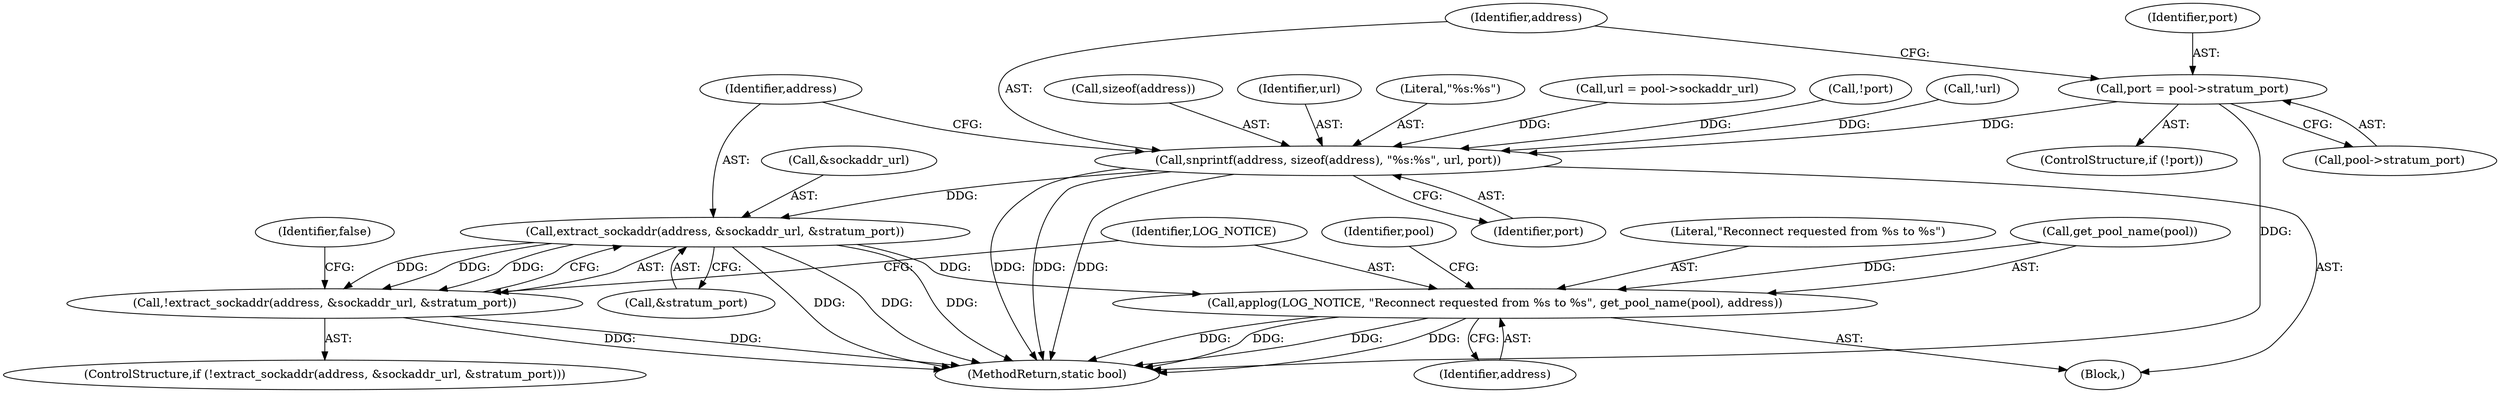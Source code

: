 digraph "0_sgminer_78cc408369bdbbd440196c93574098d1482efbce@pointer" {
"1000146" [label="(Call,port = pool->stratum_port)"];
"1000151" [label="(Call,snprintf(address, sizeof(address), \"%s:%s\", url, port))"];
"1000160" [label="(Call,extract_sockaddr(address, &sockaddr_url, &stratum_port))"];
"1000159" [label="(Call,!extract_sockaddr(address, &sockaddr_url, &stratum_port))"];
"1000168" [label="(Call,applog(LOG_NOTICE, \"Reconnect requested from %s to %s\", get_pool_name(pool), address))"];
"1000157" [label="(Identifier,port)"];
"1000175" [label="(Identifier,pool)"];
"1000162" [label="(Call,&sockaddr_url)"];
"1000153" [label="(Call,sizeof(address))"];
"1000156" [label="(Identifier,url)"];
"1000168" [label="(Call,applog(LOG_NOTICE, \"Reconnect requested from %s to %s\", get_pool_name(pool), address))"];
"1000155" [label="(Literal,\"%s:%s\")"];
"1000173" [label="(Identifier,address)"];
"1000170" [label="(Literal,\"Reconnect requested from %s to %s\")"];
"1000161" [label="(Identifier,address)"];
"1000151" [label="(Call,snprintf(address, sizeof(address), \"%s:%s\", url, port))"];
"1000164" [label="(Call,&stratum_port)"];
"1000147" [label="(Identifier,port)"];
"1000160" [label="(Call,extract_sockaddr(address, &sockaddr_url, &stratum_port))"];
"1000169" [label="(Identifier,LOG_NOTICE)"];
"1000230" [label="(MethodReturn,static bool)"];
"1000104" [label="(Block,)"];
"1000128" [label="(Call,!url)"];
"1000152" [label="(Identifier,address)"];
"1000158" [label="(ControlStructure,if (!extract_sockaddr(address, &sockaddr_url, &stratum_port)))"];
"1000167" [label="(Identifier,false)"];
"1000148" [label="(Call,pool->stratum_port)"];
"1000146" [label="(Call,port = pool->stratum_port)"];
"1000171" [label="(Call,get_pool_name(pool))"];
"1000130" [label="(Call,url = pool->sockaddr_url)"];
"1000159" [label="(Call,!extract_sockaddr(address, &sockaddr_url, &stratum_port))"];
"1000143" [label="(ControlStructure,if (!port))"];
"1000144" [label="(Call,!port)"];
"1000146" -> "1000143"  [label="AST: "];
"1000146" -> "1000148"  [label="CFG: "];
"1000147" -> "1000146"  [label="AST: "];
"1000148" -> "1000146"  [label="AST: "];
"1000152" -> "1000146"  [label="CFG: "];
"1000146" -> "1000230"  [label="DDG: "];
"1000146" -> "1000151"  [label="DDG: "];
"1000151" -> "1000104"  [label="AST: "];
"1000151" -> "1000157"  [label="CFG: "];
"1000152" -> "1000151"  [label="AST: "];
"1000153" -> "1000151"  [label="AST: "];
"1000155" -> "1000151"  [label="AST: "];
"1000156" -> "1000151"  [label="AST: "];
"1000157" -> "1000151"  [label="AST: "];
"1000161" -> "1000151"  [label="CFG: "];
"1000151" -> "1000230"  [label="DDG: "];
"1000151" -> "1000230"  [label="DDG: "];
"1000151" -> "1000230"  [label="DDG: "];
"1000128" -> "1000151"  [label="DDG: "];
"1000130" -> "1000151"  [label="DDG: "];
"1000144" -> "1000151"  [label="DDG: "];
"1000151" -> "1000160"  [label="DDG: "];
"1000160" -> "1000159"  [label="AST: "];
"1000160" -> "1000164"  [label="CFG: "];
"1000161" -> "1000160"  [label="AST: "];
"1000162" -> "1000160"  [label="AST: "];
"1000164" -> "1000160"  [label="AST: "];
"1000159" -> "1000160"  [label="CFG: "];
"1000160" -> "1000230"  [label="DDG: "];
"1000160" -> "1000230"  [label="DDG: "];
"1000160" -> "1000230"  [label="DDG: "];
"1000160" -> "1000159"  [label="DDG: "];
"1000160" -> "1000159"  [label="DDG: "];
"1000160" -> "1000159"  [label="DDG: "];
"1000160" -> "1000168"  [label="DDG: "];
"1000159" -> "1000158"  [label="AST: "];
"1000167" -> "1000159"  [label="CFG: "];
"1000169" -> "1000159"  [label="CFG: "];
"1000159" -> "1000230"  [label="DDG: "];
"1000159" -> "1000230"  [label="DDG: "];
"1000168" -> "1000104"  [label="AST: "];
"1000168" -> "1000173"  [label="CFG: "];
"1000169" -> "1000168"  [label="AST: "];
"1000170" -> "1000168"  [label="AST: "];
"1000171" -> "1000168"  [label="AST: "];
"1000173" -> "1000168"  [label="AST: "];
"1000175" -> "1000168"  [label="CFG: "];
"1000168" -> "1000230"  [label="DDG: "];
"1000168" -> "1000230"  [label="DDG: "];
"1000168" -> "1000230"  [label="DDG: "];
"1000168" -> "1000230"  [label="DDG: "];
"1000171" -> "1000168"  [label="DDG: "];
}
